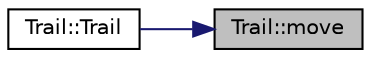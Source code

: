 digraph "Trail::move"
{
 // LATEX_PDF_SIZE
  edge [fontname="Helvetica",fontsize="10",labelfontname="Helvetica",labelfontsize="10"];
  node [fontname="Helvetica",fontsize="10",shape=record];
  rankdir="RL";
  Node5 [label="Trail::move",height=0.2,width=0.4,color="black", fillcolor="grey75", style="filled", fontcolor="black",tooltip=" "];
  Node5 -> Node6 [dir="back",color="midnightblue",fontsize="10",style="solid",fontname="Helvetica"];
  Node6 [label="Trail::Trail",height=0.2,width=0.4,color="black", fillcolor="white", style="filled",URL="$class_trail.html#aae0db0a0e50578b913a808018ca88eef",tooltip=" "];
}

